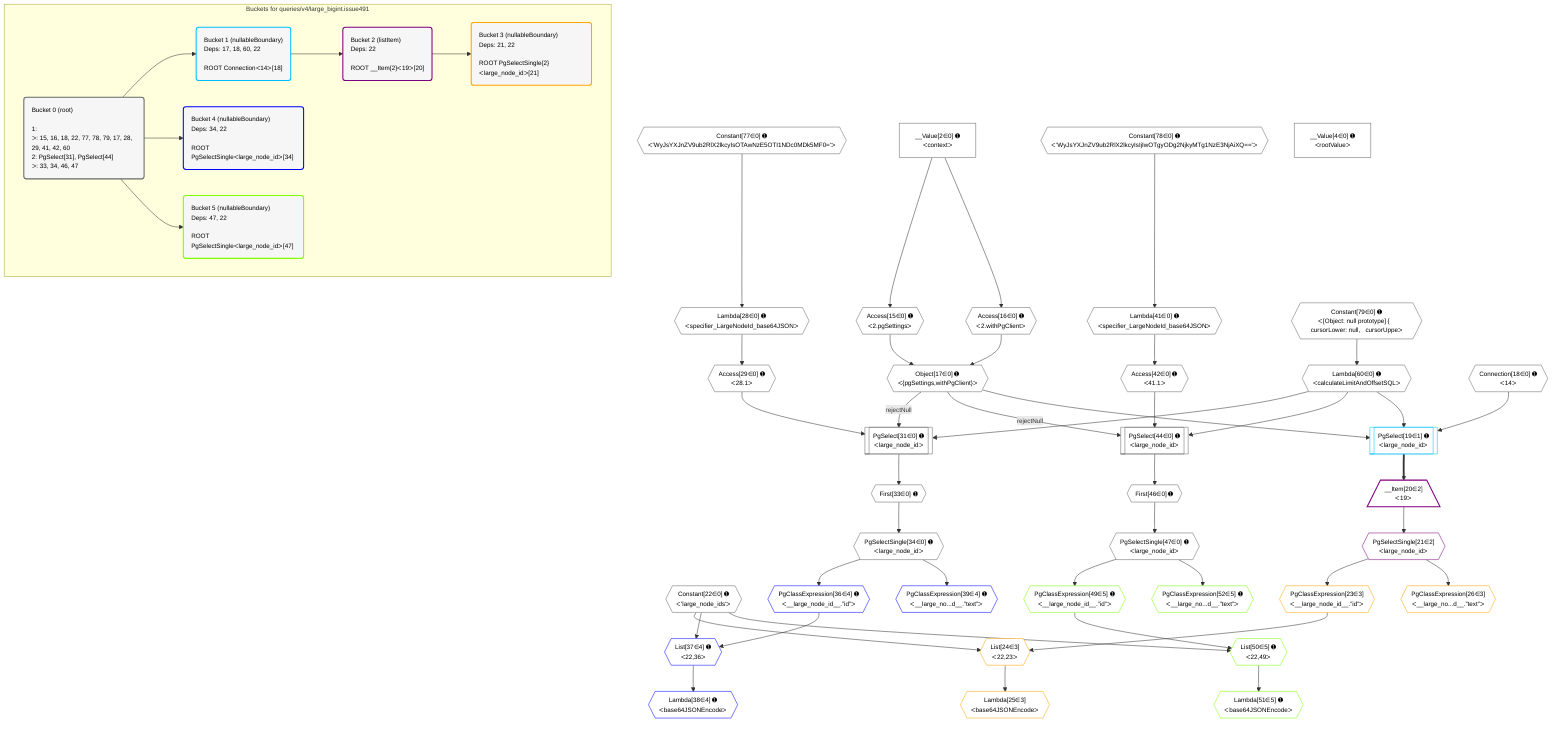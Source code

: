 %%{init: {'themeVariables': { 'fontSize': '12px'}}}%%
graph TD
    classDef path fill:#eee,stroke:#000,color:#000
    classDef plan fill:#fff,stroke-width:1px,color:#000
    classDef itemplan fill:#fff,stroke-width:2px,color:#000
    classDef unbatchedplan fill:#dff,stroke-width:1px,color:#000
    classDef sideeffectplan fill:#fcc,stroke-width:2px,color:#000
    classDef bucket fill:#f6f6f6,color:#000,stroke-width:2px,text-align:left


    %% plan dependencies
    PgSelect31[["PgSelect[31∈0] ➊<br />ᐸlarge_node_idᐳ"]]:::plan
    Object17{{"Object[17∈0] ➊<br />ᐸ{pgSettings,withPgClient}ᐳ"}}:::plan
    Access29{{"Access[29∈0] ➊<br />ᐸ28.1ᐳ"}}:::plan
    Lambda60{{"Lambda[60∈0] ➊<br />ᐸcalculateLimitAndOffsetSQLᐳ"}}:::plan
    Object17 -->|rejectNull| PgSelect31
    Access29 & Lambda60 --> PgSelect31
    PgSelect44[["PgSelect[44∈0] ➊<br />ᐸlarge_node_idᐳ"]]:::plan
    Access42{{"Access[42∈0] ➊<br />ᐸ41.1ᐳ"}}:::plan
    Object17 -->|rejectNull| PgSelect44
    Access42 & Lambda60 --> PgSelect44
    Access15{{"Access[15∈0] ➊<br />ᐸ2.pgSettingsᐳ"}}:::plan
    Access16{{"Access[16∈0] ➊<br />ᐸ2.withPgClientᐳ"}}:::plan
    Access15 & Access16 --> Object17
    __Value2["__Value[2∈0] ➊<br />ᐸcontextᐳ"]:::plan
    __Value2 --> Access15
    __Value2 --> Access16
    Lambda28{{"Lambda[28∈0] ➊<br />ᐸspecifier_LargeNodeId_base64JSONᐳ"}}:::plan
    Constant77{{"Constant[77∈0] ➊<br />ᐸ'WyJsYXJnZV9ub2RlX2lkcyIsOTAwNzE5OTI1NDc0MDk5MF0='ᐳ"}}:::plan
    Constant77 --> Lambda28
    Lambda28 --> Access29
    First33{{"First[33∈0] ➊"}}:::plan
    PgSelect31 --> First33
    PgSelectSingle34{{"PgSelectSingle[34∈0] ➊<br />ᐸlarge_node_idᐳ"}}:::plan
    First33 --> PgSelectSingle34
    Lambda41{{"Lambda[41∈0] ➊<br />ᐸspecifier_LargeNodeId_base64JSONᐳ"}}:::plan
    Constant78{{"Constant[78∈0] ➊<br />ᐸ'WyJsYXJnZV9ub2RlX2lkcyIsIjIwOTgyODg2NjkyMTg1NzE3NjAiXQ=='ᐳ"}}:::plan
    Constant78 --> Lambda41
    Lambda41 --> Access42
    First46{{"First[46∈0] ➊"}}:::plan
    PgSelect44 --> First46
    PgSelectSingle47{{"PgSelectSingle[47∈0] ➊<br />ᐸlarge_node_idᐳ"}}:::plan
    First46 --> PgSelectSingle47
    Constant79{{"Constant[79∈0] ➊<br />ᐸ[Object: null prototype] {   cursorLower: null,   cursorUppeᐳ"}}:::plan
    Constant79 --> Lambda60
    __Value4["__Value[4∈0] ➊<br />ᐸrootValueᐳ"]:::plan
    Connection18{{"Connection[18∈0] ➊<br />ᐸ14ᐳ"}}:::plan
    Constant22{{"Constant[22∈0] ➊<br />ᐸ'large_node_ids'ᐳ"}}:::plan
    PgSelect19[["PgSelect[19∈1] ➊<br />ᐸlarge_node_idᐳ"]]:::plan
    Object17 & Connection18 & Lambda60 --> PgSelect19
    __Item20[/"__Item[20∈2]<br />ᐸ19ᐳ"\]:::itemplan
    PgSelect19 ==> __Item20
    PgSelectSingle21{{"PgSelectSingle[21∈2]<br />ᐸlarge_node_idᐳ"}}:::plan
    __Item20 --> PgSelectSingle21
    List24{{"List[24∈3]<br />ᐸ22,23ᐳ"}}:::plan
    PgClassExpression23{{"PgClassExpression[23∈3]<br />ᐸ__large_node_id__.”id”ᐳ"}}:::plan
    Constant22 & PgClassExpression23 --> List24
    PgSelectSingle21 --> PgClassExpression23
    Lambda25{{"Lambda[25∈3]<br />ᐸbase64JSONEncodeᐳ"}}:::plan
    List24 --> Lambda25
    PgClassExpression26{{"PgClassExpression[26∈3]<br />ᐸ__large_no...d__.”text”ᐳ"}}:::plan
    PgSelectSingle21 --> PgClassExpression26
    List37{{"List[37∈4] ➊<br />ᐸ22,36ᐳ"}}:::plan
    PgClassExpression36{{"PgClassExpression[36∈4] ➊<br />ᐸ__large_node_id__.”id”ᐳ"}}:::plan
    Constant22 & PgClassExpression36 --> List37
    PgSelectSingle34 --> PgClassExpression36
    Lambda38{{"Lambda[38∈4] ➊<br />ᐸbase64JSONEncodeᐳ"}}:::plan
    List37 --> Lambda38
    PgClassExpression39{{"PgClassExpression[39∈4] ➊<br />ᐸ__large_no...d__.”text”ᐳ"}}:::plan
    PgSelectSingle34 --> PgClassExpression39
    List50{{"List[50∈5] ➊<br />ᐸ22,49ᐳ"}}:::plan
    PgClassExpression49{{"PgClassExpression[49∈5] ➊<br />ᐸ__large_node_id__.”id”ᐳ"}}:::plan
    Constant22 & PgClassExpression49 --> List50
    PgSelectSingle47 --> PgClassExpression49
    Lambda51{{"Lambda[51∈5] ➊<br />ᐸbase64JSONEncodeᐳ"}}:::plan
    List50 --> Lambda51
    PgClassExpression52{{"PgClassExpression[52∈5] ➊<br />ᐸ__large_no...d__.”text”ᐳ"}}:::plan
    PgSelectSingle47 --> PgClassExpression52

    %% define steps

    subgraph "Buckets for queries/v4/large_bigint.issue491"
    Bucket0("Bucket 0 (root)<br /><br />1: <br />ᐳ: 15, 16, 18, 22, 77, 78, 79, 17, 28, 29, 41, 42, 60<br />2: PgSelect[31], PgSelect[44]<br />ᐳ: 33, 34, 46, 47"):::bucket
    classDef bucket0 stroke:#696969
    class Bucket0,__Value2,__Value4,Access15,Access16,Object17,Connection18,Constant22,Lambda28,Access29,PgSelect31,First33,PgSelectSingle34,Lambda41,Access42,PgSelect44,First46,PgSelectSingle47,Lambda60,Constant77,Constant78,Constant79 bucket0
    Bucket1("Bucket 1 (nullableBoundary)<br />Deps: 17, 18, 60, 22<br /><br />ROOT Connectionᐸ14ᐳ[18]"):::bucket
    classDef bucket1 stroke:#00bfff
    class Bucket1,PgSelect19 bucket1
    Bucket2("Bucket 2 (listItem)<br />Deps: 22<br /><br />ROOT __Item{2}ᐸ19ᐳ[20]"):::bucket
    classDef bucket2 stroke:#7f007f
    class Bucket2,__Item20,PgSelectSingle21 bucket2
    Bucket3("Bucket 3 (nullableBoundary)<br />Deps: 21, 22<br /><br />ROOT PgSelectSingle{2}ᐸlarge_node_idᐳ[21]"):::bucket
    classDef bucket3 stroke:#ffa500
    class Bucket3,PgClassExpression23,List24,Lambda25,PgClassExpression26 bucket3
    Bucket4("Bucket 4 (nullableBoundary)<br />Deps: 34, 22<br /><br />ROOT PgSelectSingleᐸlarge_node_idᐳ[34]"):::bucket
    classDef bucket4 stroke:#0000ff
    class Bucket4,PgClassExpression36,List37,Lambda38,PgClassExpression39 bucket4
    Bucket5("Bucket 5 (nullableBoundary)<br />Deps: 47, 22<br /><br />ROOT PgSelectSingleᐸlarge_node_idᐳ[47]"):::bucket
    classDef bucket5 stroke:#7fff00
    class Bucket5,PgClassExpression49,List50,Lambda51,PgClassExpression52 bucket5
    Bucket0 --> Bucket1 & Bucket4 & Bucket5
    Bucket1 --> Bucket2
    Bucket2 --> Bucket3
    end